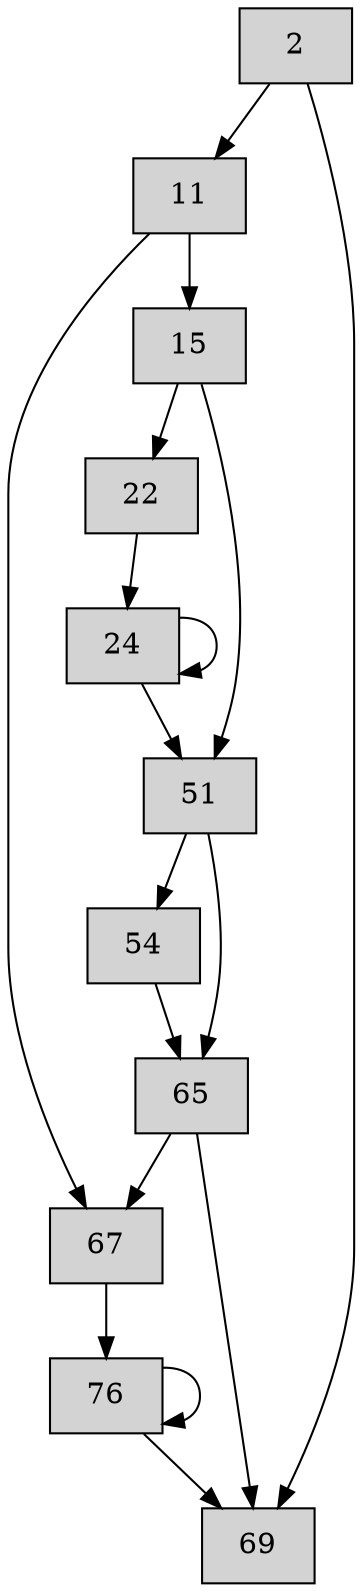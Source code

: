 digraph CFG {
    node [shape=box, style=filled];

    block_2 [label="2"];
    block_11 [label="11"];
    block_15 [label="15"];
    block_22 [label="22"];
    block_24 [label="24"];
    block_51 [label="51"];
    block_54 [label="54"];
    block_65 [label="65"];
    block_67 [label="67"];
    block_69 [label="69"];
    block_76 [label="76"];

    block_2 -> block_69;
    block_2 -> block_11;

    block_11 -> block_67;
    block_11 -> block_15;

    block_15 -> block_51;
    block_15 -> block_22;

    block_22 -> block_24;

    block_24 -> block_24;
    block_24 -> block_51;

    block_51 -> block_65;
    block_51 -> block_54;

    block_54 -> block_65;

    block_65 -> block_69;
    block_65 -> block_67;

    block_67 -> block_76;

    block_76 -> block_76;
    block_76 -> block_69;
}